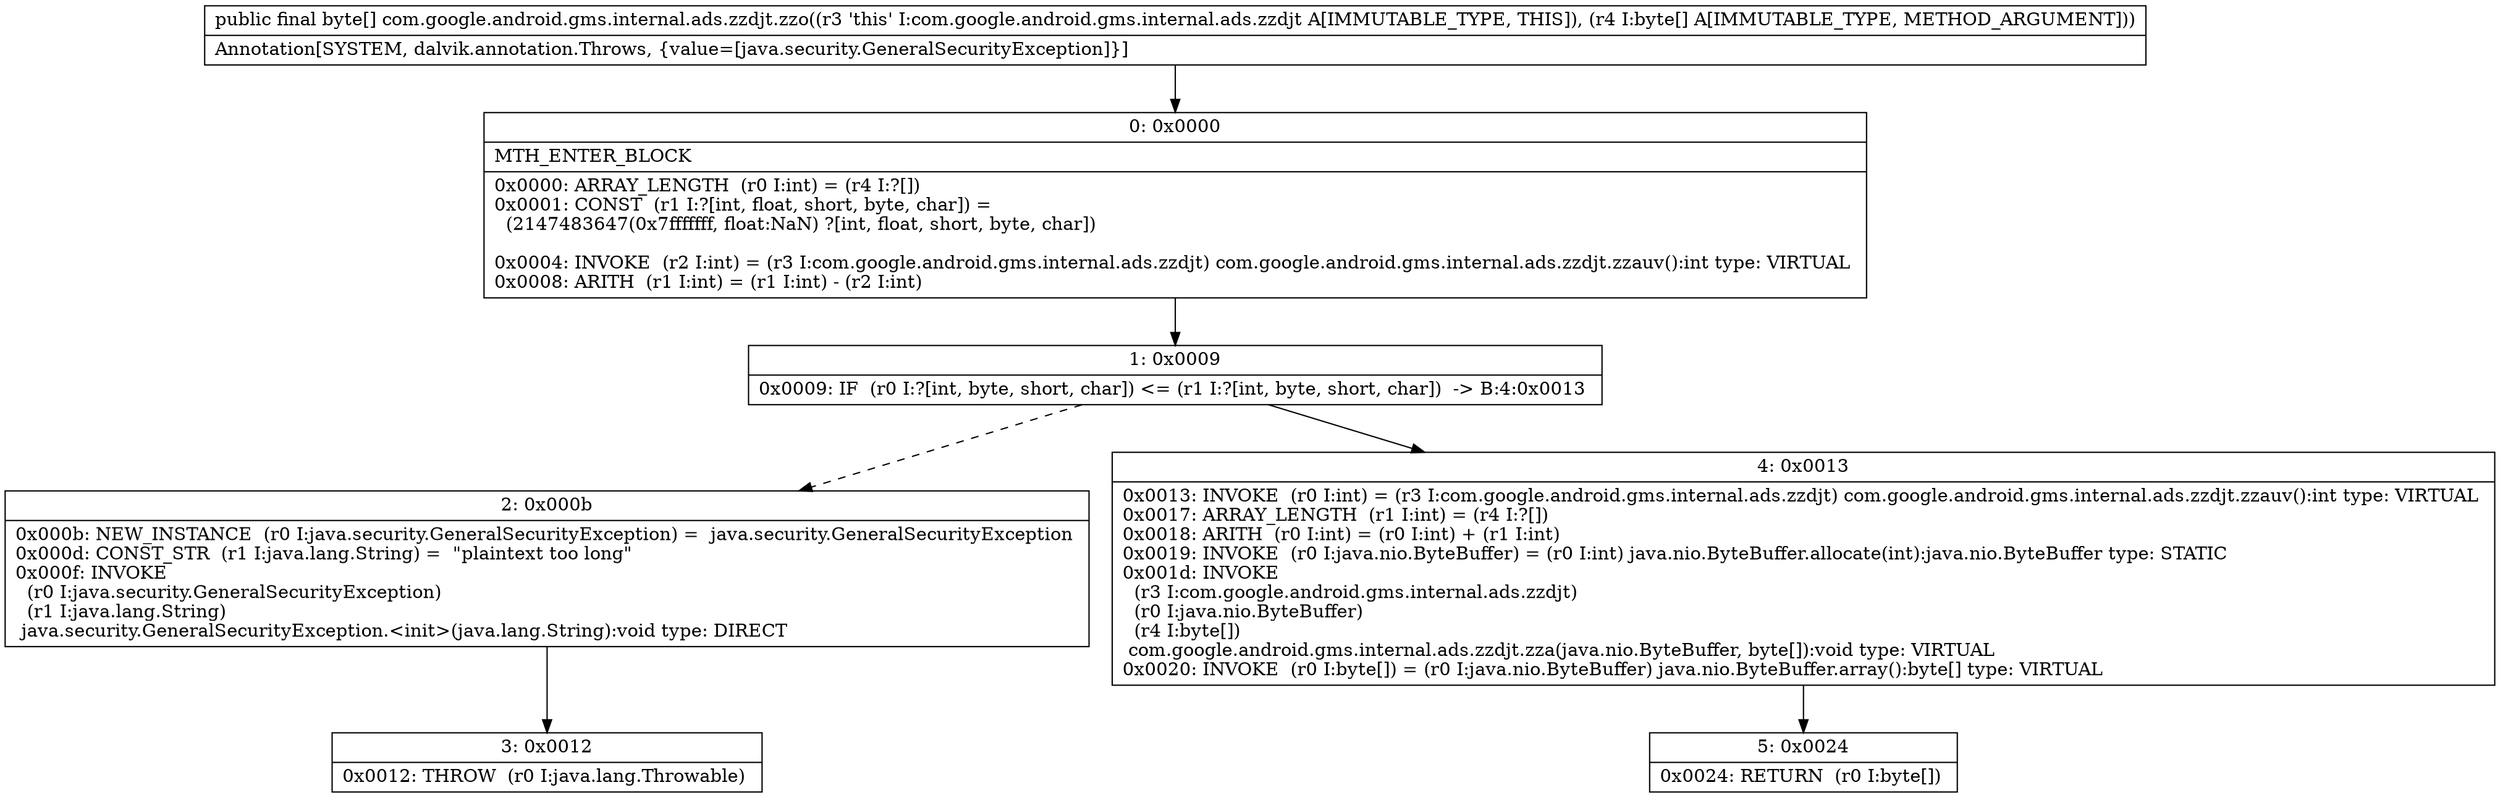 digraph "CFG forcom.google.android.gms.internal.ads.zzdjt.zzo([B)[B" {
Node_0 [shape=record,label="{0\:\ 0x0000|MTH_ENTER_BLOCK\l|0x0000: ARRAY_LENGTH  (r0 I:int) = (r4 I:?[]) \l0x0001: CONST  (r1 I:?[int, float, short, byte, char]) = \l  (2147483647(0x7fffffff, float:NaN) ?[int, float, short, byte, char])\l \l0x0004: INVOKE  (r2 I:int) = (r3 I:com.google.android.gms.internal.ads.zzdjt) com.google.android.gms.internal.ads.zzdjt.zzauv():int type: VIRTUAL \l0x0008: ARITH  (r1 I:int) = (r1 I:int) \- (r2 I:int) \l}"];
Node_1 [shape=record,label="{1\:\ 0x0009|0x0009: IF  (r0 I:?[int, byte, short, char]) \<= (r1 I:?[int, byte, short, char])  \-\> B:4:0x0013 \l}"];
Node_2 [shape=record,label="{2\:\ 0x000b|0x000b: NEW_INSTANCE  (r0 I:java.security.GeneralSecurityException) =  java.security.GeneralSecurityException \l0x000d: CONST_STR  (r1 I:java.lang.String) =  \"plaintext too long\" \l0x000f: INVOKE  \l  (r0 I:java.security.GeneralSecurityException)\l  (r1 I:java.lang.String)\l java.security.GeneralSecurityException.\<init\>(java.lang.String):void type: DIRECT \l}"];
Node_3 [shape=record,label="{3\:\ 0x0012|0x0012: THROW  (r0 I:java.lang.Throwable) \l}"];
Node_4 [shape=record,label="{4\:\ 0x0013|0x0013: INVOKE  (r0 I:int) = (r3 I:com.google.android.gms.internal.ads.zzdjt) com.google.android.gms.internal.ads.zzdjt.zzauv():int type: VIRTUAL \l0x0017: ARRAY_LENGTH  (r1 I:int) = (r4 I:?[]) \l0x0018: ARITH  (r0 I:int) = (r0 I:int) + (r1 I:int) \l0x0019: INVOKE  (r0 I:java.nio.ByteBuffer) = (r0 I:int) java.nio.ByteBuffer.allocate(int):java.nio.ByteBuffer type: STATIC \l0x001d: INVOKE  \l  (r3 I:com.google.android.gms.internal.ads.zzdjt)\l  (r0 I:java.nio.ByteBuffer)\l  (r4 I:byte[])\l com.google.android.gms.internal.ads.zzdjt.zza(java.nio.ByteBuffer, byte[]):void type: VIRTUAL \l0x0020: INVOKE  (r0 I:byte[]) = (r0 I:java.nio.ByteBuffer) java.nio.ByteBuffer.array():byte[] type: VIRTUAL \l}"];
Node_5 [shape=record,label="{5\:\ 0x0024|0x0024: RETURN  (r0 I:byte[]) \l}"];
MethodNode[shape=record,label="{public final byte[] com.google.android.gms.internal.ads.zzdjt.zzo((r3 'this' I:com.google.android.gms.internal.ads.zzdjt A[IMMUTABLE_TYPE, THIS]), (r4 I:byte[] A[IMMUTABLE_TYPE, METHOD_ARGUMENT]))  | Annotation[SYSTEM, dalvik.annotation.Throws, \{value=[java.security.GeneralSecurityException]\}]\l}"];
MethodNode -> Node_0;
Node_0 -> Node_1;
Node_1 -> Node_2[style=dashed];
Node_1 -> Node_4;
Node_2 -> Node_3;
Node_4 -> Node_5;
}

